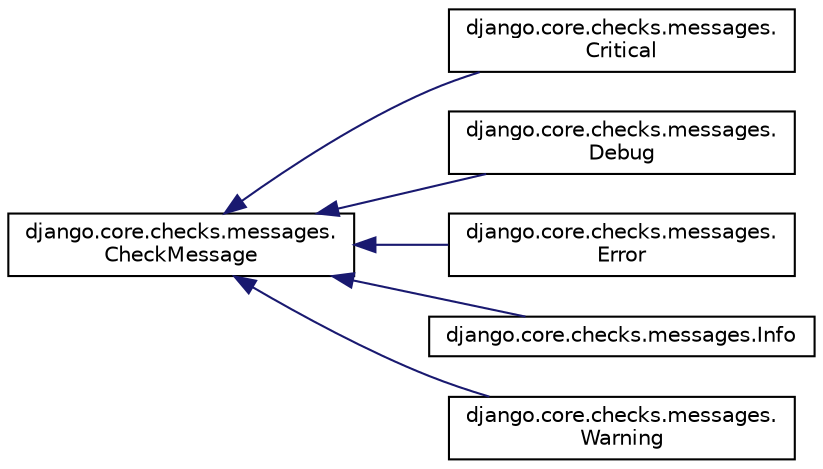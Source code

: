 digraph "Graphical Class Hierarchy"
{
 // LATEX_PDF_SIZE
  edge [fontname="Helvetica",fontsize="10",labelfontname="Helvetica",labelfontsize="10"];
  node [fontname="Helvetica",fontsize="10",shape=record];
  rankdir="LR";
  Node0 [label="django.core.checks.messages.\lCheckMessage",height=0.2,width=0.4,color="black", fillcolor="white", style="filled",URL="$d7/d43/classdjango_1_1core_1_1checks_1_1messages_1_1_check_message.html",tooltip=" "];
  Node0 -> Node1 [dir="back",color="midnightblue",fontsize="10",style="solid",fontname="Helvetica"];
  Node1 [label="django.core.checks.messages.\lCritical",height=0.2,width=0.4,color="black", fillcolor="white", style="filled",URL="$d4/d0a/classdjango_1_1core_1_1checks_1_1messages_1_1_critical.html",tooltip=" "];
  Node0 -> Node2 [dir="back",color="midnightblue",fontsize="10",style="solid",fontname="Helvetica"];
  Node2 [label="django.core.checks.messages.\lDebug",height=0.2,width=0.4,color="black", fillcolor="white", style="filled",URL="$d4/d7f/classdjango_1_1core_1_1checks_1_1messages_1_1_debug.html",tooltip=" "];
  Node0 -> Node3 [dir="back",color="midnightblue",fontsize="10",style="solid",fontname="Helvetica"];
  Node3 [label="django.core.checks.messages.\lError",height=0.2,width=0.4,color="black", fillcolor="white", style="filled",URL="$dd/db8/classdjango_1_1core_1_1checks_1_1messages_1_1_error.html",tooltip=" "];
  Node0 -> Node4 [dir="back",color="midnightblue",fontsize="10",style="solid",fontname="Helvetica"];
  Node4 [label="django.core.checks.messages.Info",height=0.2,width=0.4,color="black", fillcolor="white", style="filled",URL="$d5/d83/classdjango_1_1core_1_1checks_1_1messages_1_1_info.html",tooltip=" "];
  Node0 -> Node5 [dir="back",color="midnightblue",fontsize="10",style="solid",fontname="Helvetica"];
  Node5 [label="django.core.checks.messages.\lWarning",height=0.2,width=0.4,color="black", fillcolor="white", style="filled",URL="$d0/d43/classdjango_1_1core_1_1checks_1_1messages_1_1_warning.html",tooltip=" "];
}
